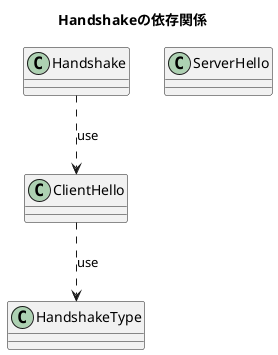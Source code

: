 @startuml Handshakeの依存関係
title Handshakeの依存関係

class Handshake
class HandshakeType
class ClientHello
class ServerHello


Handshake ..> ClientHello : use
ClientHello ..> HandshakeType : use

@enduml
